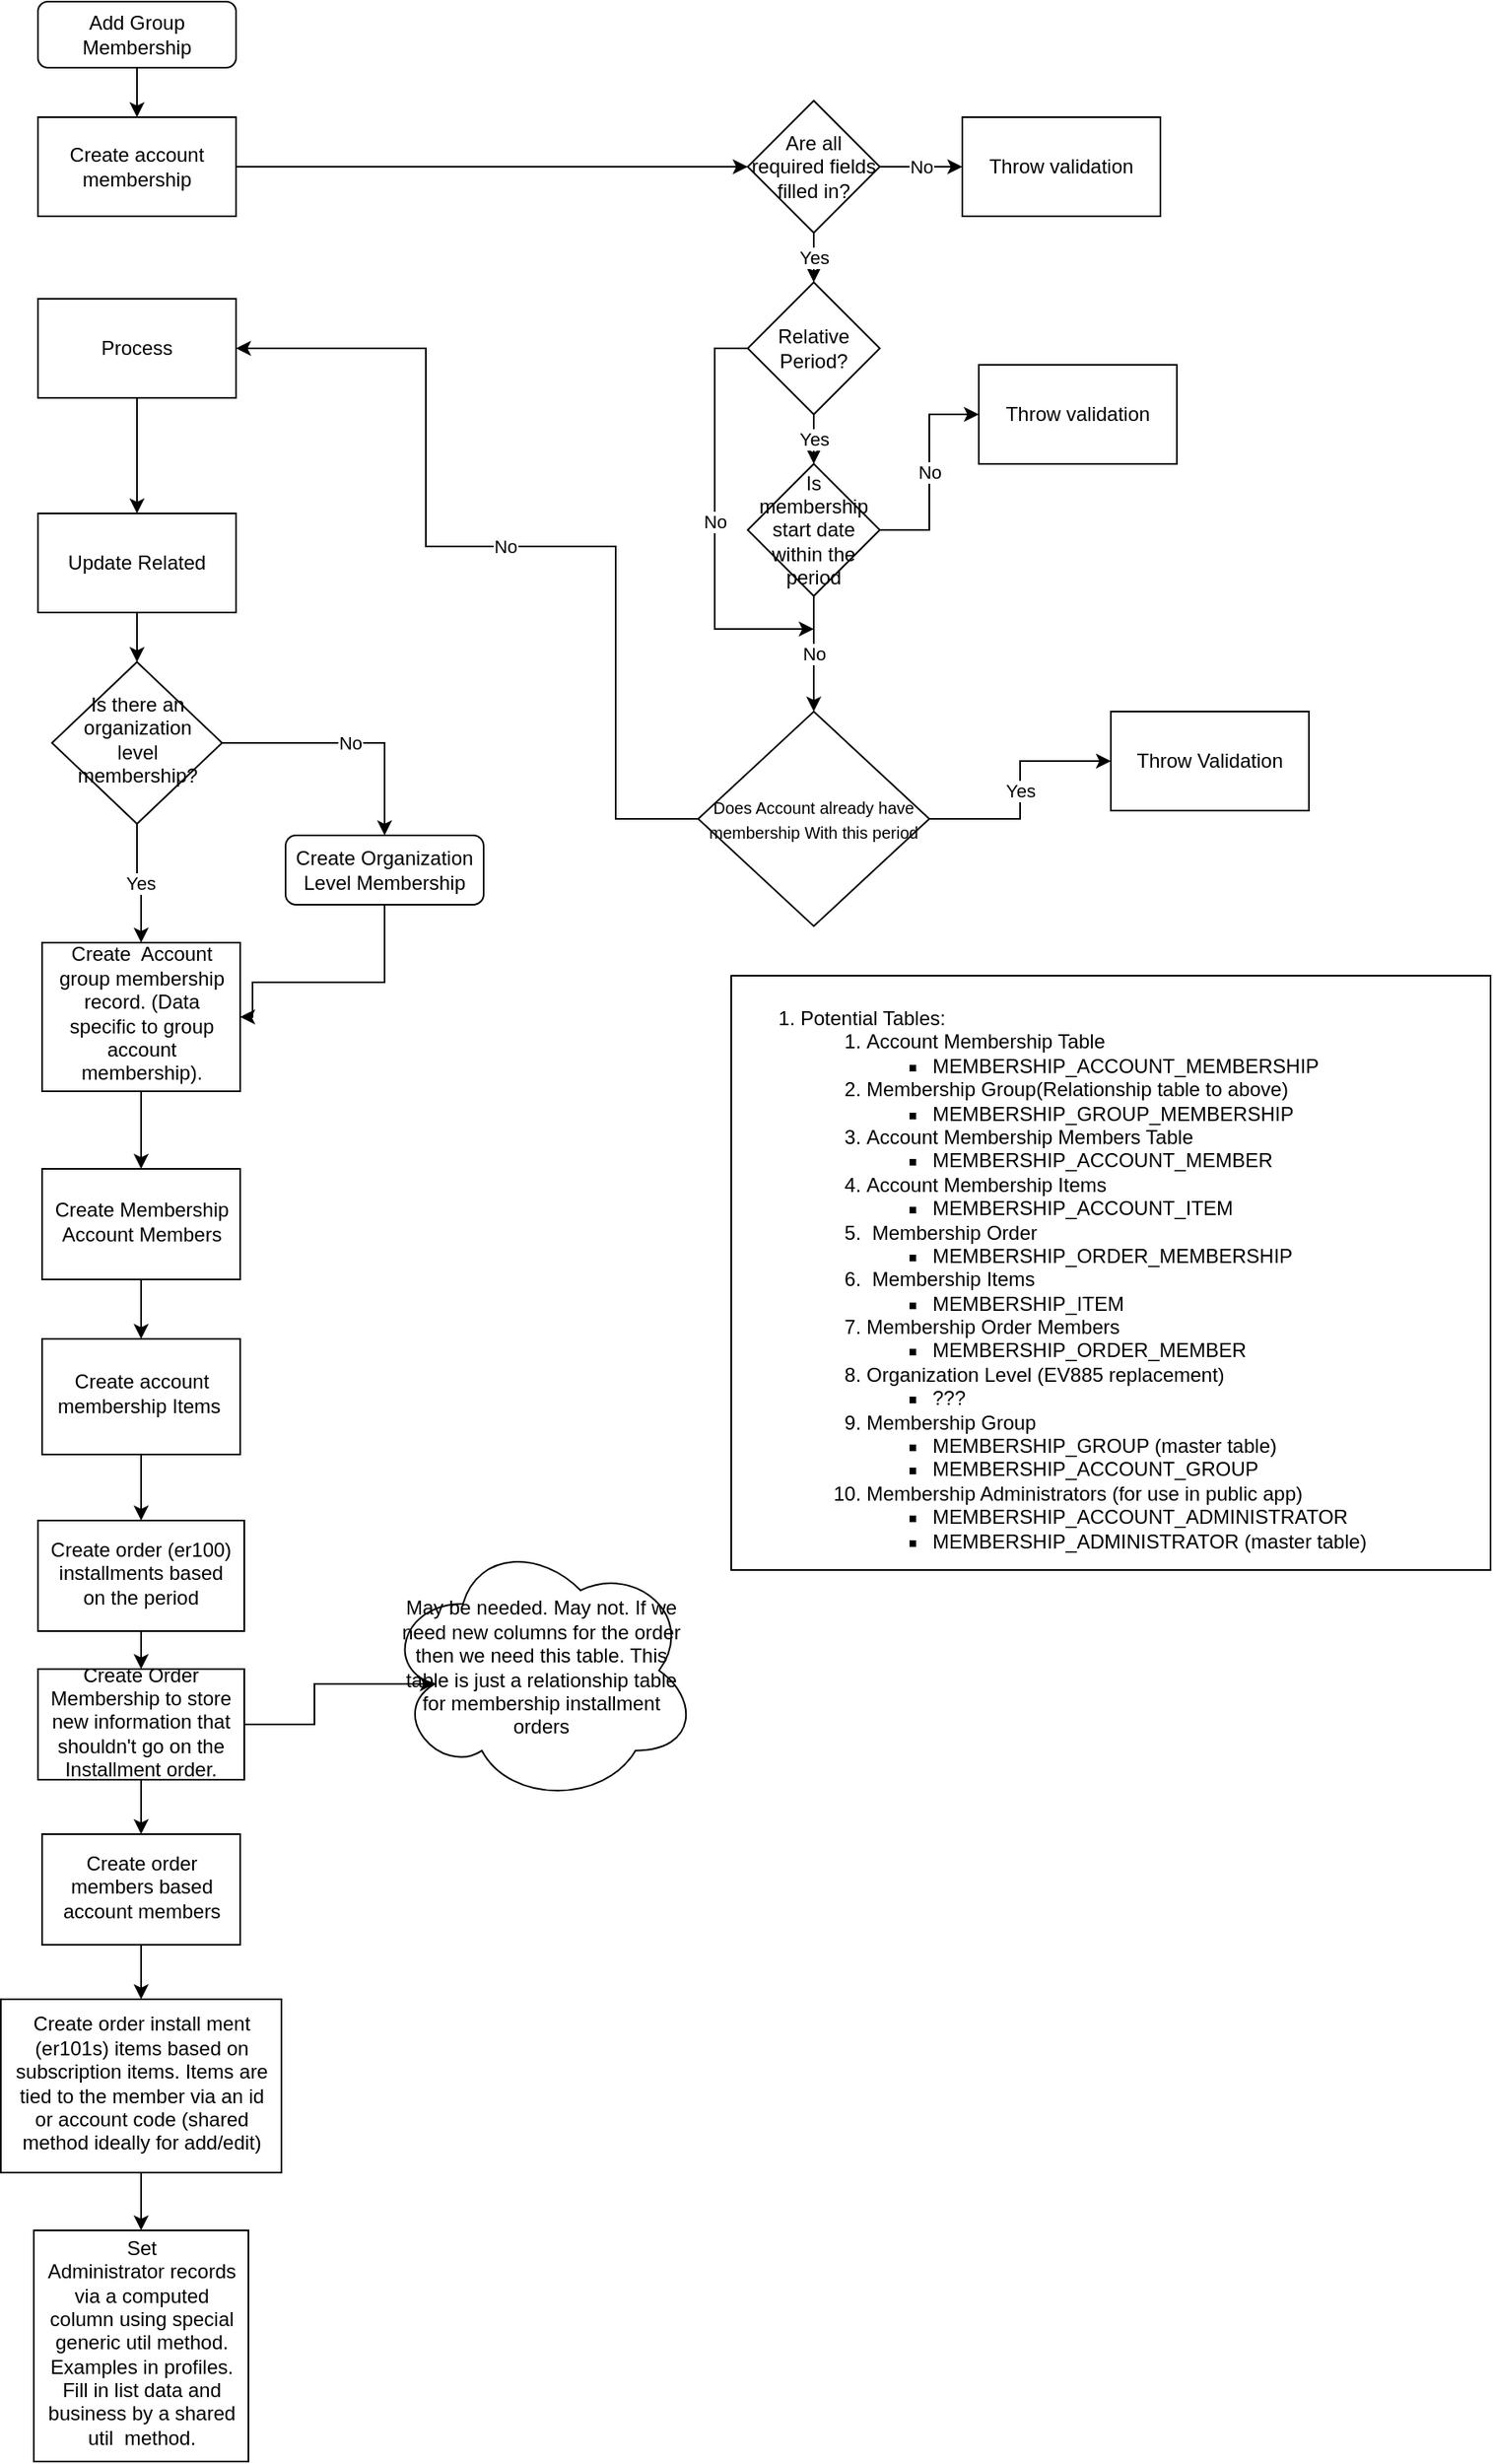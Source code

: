 <mxfile version="13.4.6" type="github">
  <diagram id="92FPEMcWyaeNn1LILrVb" name="Page-1">
    <mxGraphModel dx="1422" dy="762" grid="1" gridSize="10" guides="1" tooltips="1" connect="1" arrows="1" fold="1" page="1" pageScale="1" pageWidth="850" pageHeight="1100" math="0" shadow="0">
      <root>
        <mxCell id="0" />
        <mxCell id="1" parent="0" />
        <mxCell id="OdyiLV4z1GKjxeUZD-Sj-1" value="Add Group Membership" style="rounded=1;whiteSpace=wrap;html=1;fontSize=12;glass=0;strokeWidth=1;shadow=0;" parent="1" vertex="1">
          <mxGeometry x="160" y="80" width="120" height="40" as="geometry" />
        </mxCell>
        <mxCell id="OdyiLV4z1GKjxeUZD-Sj-2" value="" style="edgeStyle=orthogonalEdgeStyle;rounded=0;orthogonalLoop=1;jettySize=auto;html=1;entryX=1;entryY=0.5;entryDx=0;entryDy=0;exitX=0.5;exitY=1;exitDx=0;exitDy=0;" parent="1" source="OdyiLV4z1GKjxeUZD-Sj-3" target="OdyiLV4z1GKjxeUZD-Sj-17" edge="1">
          <mxGeometry relative="1" as="geometry">
            <mxPoint x="370" y="705.5" as="targetPoint" />
            <Array as="points">
              <mxPoint x="370" y="674" />
              <mxPoint x="290" y="674" />
            </Array>
            <mxPoint x="370" y="670" as="sourcePoint" />
          </mxGeometry>
        </mxCell>
        <mxCell id="OdyiLV4z1GKjxeUZD-Sj-3" value="Create Organization Level Membership" style="rounded=1;whiteSpace=wrap;html=1;fontSize=12;glass=0;strokeWidth=1;shadow=0;" parent="1" vertex="1">
          <mxGeometry x="310" y="585" width="120" height="42" as="geometry" />
        </mxCell>
        <mxCell id="OdyiLV4z1GKjxeUZD-Sj-4" value="" style="edgeStyle=orthogonalEdgeStyle;rounded=0;orthogonalLoop=1;jettySize=auto;html=1;entryX=0;entryY=0.5;entryDx=0;entryDy=0;" parent="1" source="OdyiLV4z1GKjxeUZD-Sj-14" target="OdyiLV4z1GKjxeUZD-Sj-7" edge="1">
          <mxGeometry relative="1" as="geometry">
            <mxPoint x="430" y="190" as="targetPoint" />
            <Array as="points">
              <mxPoint x="540" y="180" />
            </Array>
          </mxGeometry>
        </mxCell>
        <mxCell id="OdyiLV4z1GKjxeUZD-Sj-5" value="No" style="edgeStyle=orthogonalEdgeStyle;rounded=0;orthogonalLoop=1;jettySize=auto;html=1;" parent="1" source="OdyiLV4z1GKjxeUZD-Sj-7" target="OdyiLV4z1GKjxeUZD-Sj-8" edge="1">
          <mxGeometry relative="1" as="geometry" />
        </mxCell>
        <mxCell id="xtvHUWU6y_BfbgP3-4H2-9" value="Yes" style="edgeStyle=orthogonalEdgeStyle;rounded=0;orthogonalLoop=1;jettySize=auto;html=1;exitX=0.5;exitY=1;exitDx=0;exitDy=0;entryX=0.5;entryY=0;entryDx=0;entryDy=0;" edge="1" parent="1" source="OdyiLV4z1GKjxeUZD-Sj-7" target="xtvHUWU6y_BfbgP3-4H2-8">
          <mxGeometry relative="1" as="geometry" />
        </mxCell>
        <mxCell id="OdyiLV4z1GKjxeUZD-Sj-7" value="Are all required fields filled in?" style="rhombus;whiteSpace=wrap;html=1;rounded=0;" parent="1" vertex="1">
          <mxGeometry x="590" y="140" width="80" height="80" as="geometry" />
        </mxCell>
        <mxCell id="OdyiLV4z1GKjxeUZD-Sj-8" value="Throw validation" style="whiteSpace=wrap;html=1;rounded=0;" parent="1" vertex="1">
          <mxGeometry x="720" y="150" width="120" height="60" as="geometry" />
        </mxCell>
        <mxCell id="OdyiLV4z1GKjxeUZD-Sj-9" value="" style="edgeStyle=orthogonalEdgeStyle;rounded=0;orthogonalLoop=1;jettySize=auto;html=1;exitX=0.5;exitY=1;exitDx=0;exitDy=0;" parent="1" source="OdyiLV4z1GKjxeUZD-Sj-10" target="OdyiLV4z1GKjxeUZD-Sj-13" edge="1">
          <mxGeometry relative="1" as="geometry">
            <mxPoint x="220" y="540" as="sourcePoint" />
          </mxGeometry>
        </mxCell>
        <mxCell id="OdyiLV4z1GKjxeUZD-Sj-10" value="Update Related" style="whiteSpace=wrap;html=1;rounded=0;" parent="1" vertex="1">
          <mxGeometry x="160" y="390" width="120" height="60" as="geometry" />
        </mxCell>
        <mxCell id="OdyiLV4z1GKjxeUZD-Sj-11" value="No" style="edgeStyle=orthogonalEdgeStyle;rounded=0;orthogonalLoop=1;jettySize=auto;html=1;entryX=0.5;entryY=0;entryDx=0;entryDy=0;" parent="1" source="OdyiLV4z1GKjxeUZD-Sj-13" target="OdyiLV4z1GKjxeUZD-Sj-3" edge="1">
          <mxGeometry relative="1" as="geometry">
            <mxPoint x="380" y="529" as="targetPoint" />
          </mxGeometry>
        </mxCell>
        <mxCell id="OdyiLV4z1GKjxeUZD-Sj-12" value="Yes" style="edgeStyle=orthogonalEdgeStyle;rounded=0;orthogonalLoop=1;jettySize=auto;html=1;" parent="1" source="OdyiLV4z1GKjxeUZD-Sj-13" target="OdyiLV4z1GKjxeUZD-Sj-17" edge="1">
          <mxGeometry relative="1" as="geometry" />
        </mxCell>
        <mxCell id="OdyiLV4z1GKjxeUZD-Sj-13" value="Is there an organization level membership?" style="rhombus;whiteSpace=wrap;html=1;shadow=0;fontFamily=Helvetica;fontSize=12;align=center;strokeWidth=1;spacing=6;spacingTop=-4;" parent="1" vertex="1">
          <mxGeometry x="168.5" y="480" width="103" height="98" as="geometry" />
        </mxCell>
        <mxCell id="OdyiLV4z1GKjxeUZD-Sj-14" value="Create account membership" style="rounded=0;whiteSpace=wrap;html=1;" parent="1" vertex="1">
          <mxGeometry x="160" y="150" width="120" height="60" as="geometry" />
        </mxCell>
        <mxCell id="OdyiLV4z1GKjxeUZD-Sj-15" value="" style="edgeStyle=orthogonalEdgeStyle;rounded=0;orthogonalLoop=1;jettySize=auto;html=1;" parent="1" source="OdyiLV4z1GKjxeUZD-Sj-1" target="OdyiLV4z1GKjxeUZD-Sj-14" edge="1">
          <mxGeometry relative="1" as="geometry">
            <mxPoint x="220" y="120" as="sourcePoint" />
            <mxPoint x="220" y="200" as="targetPoint" />
          </mxGeometry>
        </mxCell>
        <mxCell id="OdyiLV4z1GKjxeUZD-Sj-47" value="" style="edgeStyle=orthogonalEdgeStyle;rounded=0;orthogonalLoop=1;jettySize=auto;html=1;" parent="1" source="OdyiLV4z1GKjxeUZD-Sj-17" target="OdyiLV4z1GKjxeUZD-Sj-46" edge="1">
          <mxGeometry relative="1" as="geometry" />
        </mxCell>
        <mxCell id="OdyiLV4z1GKjxeUZD-Sj-17" value="Create&amp;nbsp; Account group membership record. (Data specific to group account membership)." style="whiteSpace=wrap;html=1;shadow=0;strokeWidth=1;spacing=6;spacingTop=-4;" parent="1" vertex="1">
          <mxGeometry x="162.5" y="650" width="120" height="90" as="geometry" />
        </mxCell>
        <mxCell id="OdyiLV4z1GKjxeUZD-Sj-18" value="" style="edgeStyle=orthogonalEdgeStyle;rounded=0;orthogonalLoop=1;jettySize=auto;html=1;" parent="1" source="OdyiLV4z1GKjxeUZD-Sj-19" target="OdyiLV4z1GKjxeUZD-Sj-22" edge="1">
          <mxGeometry relative="1" as="geometry" />
        </mxCell>
        <mxCell id="OdyiLV4z1GKjxeUZD-Sj-19" value="Create account membership Items&amp;nbsp;" style="whiteSpace=wrap;html=1;shadow=0;strokeWidth=1;spacing=6;spacingTop=-4;" parent="1" vertex="1">
          <mxGeometry x="162.5" y="890" width="120" height="70" as="geometry" />
        </mxCell>
        <mxCell id="OdyiLV4z1GKjxeUZD-Sj-20" value="" style="edgeStyle=orthogonalEdgeStyle;rounded=0;orthogonalLoop=1;jettySize=auto;html=1;" parent="1" source="OdyiLV4z1GKjxeUZD-Sj-25" target="OdyiLV4z1GKjxeUZD-Sj-24" edge="1">
          <mxGeometry relative="1" as="geometry" />
        </mxCell>
        <mxCell id="OdyiLV4z1GKjxeUZD-Sj-21" value="" style="edgeStyle=orthogonalEdgeStyle;rounded=0;orthogonalLoop=1;jettySize=auto;html=1;" parent="1" source="OdyiLV4z1GKjxeUZD-Sj-22" target="OdyiLV4z1GKjxeUZD-Sj-39" edge="1">
          <mxGeometry relative="1" as="geometry" />
        </mxCell>
        <mxCell id="OdyiLV4z1GKjxeUZD-Sj-22" value="Create order (er100) installments based on the period" style="whiteSpace=wrap;html=1;shadow=0;strokeWidth=1;spacing=6;spacingTop=-4;" parent="1" vertex="1">
          <mxGeometry x="160" y="1000" width="125" height="67" as="geometry" />
        </mxCell>
        <mxCell id="OdyiLV4z1GKjxeUZD-Sj-23" value="" style="edgeStyle=orthogonalEdgeStyle;rounded=0;orthogonalLoop=1;jettySize=auto;html=1;" parent="1" source="OdyiLV4z1GKjxeUZD-Sj-24" target="OdyiLV4z1GKjxeUZD-Sj-33" edge="1">
          <mxGeometry relative="1" as="geometry" />
        </mxCell>
        <mxCell id="OdyiLV4z1GKjxeUZD-Sj-24" value="Create order install ment (er101s) items based on subscription items. Items are tied to the member via an id or account code (shared method ideally for add/edit)" style="whiteSpace=wrap;html=1;shadow=0;strokeWidth=1;spacing=6;spacingTop=-4;" parent="1" vertex="1">
          <mxGeometry x="137.5" y="1290" width="170" height="105" as="geometry" />
        </mxCell>
        <mxCell id="OdyiLV4z1GKjxeUZD-Sj-25" value="Create order members based account members" style="whiteSpace=wrap;html=1;shadow=0;strokeWidth=1;spacing=6;spacingTop=-4;" parent="1" vertex="1">
          <mxGeometry x="162.5" y="1190" width="120" height="67" as="geometry" />
        </mxCell>
        <mxCell id="OdyiLV4z1GKjxeUZD-Sj-27" value="No" style="edgeStyle=orthogonalEdgeStyle;rounded=0;orthogonalLoop=1;jettySize=auto;html=1;entryX=1;entryY=0.5;entryDx=0;entryDy=0;exitX=0;exitY=0.5;exitDx=0;exitDy=0;" parent="1" source="OdyiLV4z1GKjxeUZD-Sj-35" target="OdyiLV4z1GKjxeUZD-Sj-32" edge="1">
          <mxGeometry relative="1" as="geometry">
            <mxPoint x="470" y="510" as="targetPoint" />
            <mxPoint x="530" y="540" as="sourcePoint" />
            <Array as="points">
              <mxPoint x="510" y="410" />
              <mxPoint x="395" y="410" />
              <mxPoint x="395" y="290" />
            </Array>
          </mxGeometry>
        </mxCell>
        <mxCell id="OdyiLV4z1GKjxeUZD-Sj-31" value="" style="edgeStyle=orthogonalEdgeStyle;rounded=0;orthogonalLoop=1;jettySize=auto;html=1;entryX=0.5;entryY=0;entryDx=0;entryDy=0;" parent="1" source="OdyiLV4z1GKjxeUZD-Sj-32" target="OdyiLV4z1GKjxeUZD-Sj-10" edge="1">
          <mxGeometry relative="1" as="geometry">
            <mxPoint x="220" y="580" as="targetPoint" />
          </mxGeometry>
        </mxCell>
        <mxCell id="OdyiLV4z1GKjxeUZD-Sj-32" value="Process" style="whiteSpace=wrap;html=1;rounded=0;" parent="1" vertex="1">
          <mxGeometry x="160" y="260" width="120" height="60" as="geometry" />
        </mxCell>
        <mxCell id="OdyiLV4z1GKjxeUZD-Sj-33" value="Set&lt;br&gt;Administrator records via a computed column using special generic util method. Examples in profiles. Fill in list data and business by a shared util&amp;nbsp; method." style="whiteSpace=wrap;html=1;shadow=0;strokeWidth=1;spacing=6;spacingTop=-4;" parent="1" vertex="1">
          <mxGeometry x="157.5" y="1430" width="130" height="140" as="geometry" />
        </mxCell>
        <mxCell id="OdyiLV4z1GKjxeUZD-Sj-34" value="Yes" style="edgeStyle=orthogonalEdgeStyle;rounded=0;orthogonalLoop=1;jettySize=auto;html=1;" parent="1" source="OdyiLV4z1GKjxeUZD-Sj-35" target="OdyiLV4z1GKjxeUZD-Sj-36" edge="1">
          <mxGeometry relative="1" as="geometry" />
        </mxCell>
        <mxCell id="OdyiLV4z1GKjxeUZD-Sj-35" value="&lt;font style=&quot;font-size: 10px&quot;&gt;Does Account already have membership With this period&lt;/font&gt;" style="rhombus;whiteSpace=wrap;html=1;rounded=0;" parent="1" vertex="1">
          <mxGeometry x="560" y="510" width="140" height="130" as="geometry" />
        </mxCell>
        <mxCell id="OdyiLV4z1GKjxeUZD-Sj-36" value="Throw Validation" style="whiteSpace=wrap;html=1;rounded=0;" parent="1" vertex="1">
          <mxGeometry x="810" y="510" width="120" height="60" as="geometry" />
        </mxCell>
        <mxCell id="OdyiLV4z1GKjxeUZD-Sj-37" value="" style="edgeStyle=orthogonalEdgeStyle;rounded=0;orthogonalLoop=1;jettySize=auto;html=1;entryX=0.5;entryY=0;entryDx=0;entryDy=0;" parent="1" source="OdyiLV4z1GKjxeUZD-Sj-39" target="OdyiLV4z1GKjxeUZD-Sj-25" edge="1">
          <mxGeometry relative="1" as="geometry">
            <mxPoint x="215" y="1237" as="targetPoint" />
          </mxGeometry>
        </mxCell>
        <mxCell id="OdyiLV4z1GKjxeUZD-Sj-38" value="" style="edgeStyle=orthogonalEdgeStyle;rounded=0;orthogonalLoop=1;jettySize=auto;html=1;entryX=0.16;entryY=0.55;entryDx=0;entryDy=0;entryPerimeter=0;" parent="1" source="OdyiLV4z1GKjxeUZD-Sj-39" target="OdyiLV4z1GKjxeUZD-Sj-40" edge="1">
          <mxGeometry relative="1" as="geometry">
            <mxPoint x="355.0" y="1123.5" as="targetPoint" />
          </mxGeometry>
        </mxCell>
        <mxCell id="OdyiLV4z1GKjxeUZD-Sj-39" value="Create Order Membership to store new information that shouldn&#39;t go on the Installment order." style="whiteSpace=wrap;html=1;shadow=0;strokeWidth=1;spacing=6;spacingTop=-4;" parent="1" vertex="1">
          <mxGeometry x="160" y="1090" width="125" height="67" as="geometry" />
        </mxCell>
        <mxCell id="OdyiLV4z1GKjxeUZD-Sj-40" value="May be needed. May not. If we need new columns for the order then we need this table. This table is just a relationship table for membership installment orders" style="ellipse;shape=cloud;whiteSpace=wrap;html=1;shadow=0;strokeWidth=1;spacing=6;spacingTop=-4;" parent="1" vertex="1">
          <mxGeometry x="370" y="1010.0" width="190" height="161.75" as="geometry" />
        </mxCell>
        <mxCell id="OdyiLV4z1GKjxeUZD-Sj-48" style="edgeStyle=orthogonalEdgeStyle;rounded=0;orthogonalLoop=1;jettySize=auto;html=1;entryX=0.5;entryY=0;entryDx=0;entryDy=0;" parent="1" source="OdyiLV4z1GKjxeUZD-Sj-46" target="OdyiLV4z1GKjxeUZD-Sj-19" edge="1">
          <mxGeometry relative="1" as="geometry" />
        </mxCell>
        <mxCell id="OdyiLV4z1GKjxeUZD-Sj-46" value="Create Membership Account Members" style="whiteSpace=wrap;html=1;shadow=0;strokeWidth=1;spacing=6;spacingTop=-4;" parent="1" vertex="1">
          <mxGeometry x="162.5" y="787" width="120" height="67" as="geometry" />
        </mxCell>
        <mxCell id="xtvHUWU6y_BfbgP3-4H2-1" value="&lt;ol&gt;&lt;li&gt;Potential Tables:&lt;br&gt;&lt;ol&gt;&lt;li&gt;Account Membership Table&lt;br&gt;&lt;/li&gt;&lt;ul&gt;&lt;li&gt;MEMBERSHIP_ACCOUNT_MEMBERSHIP&lt;/li&gt;&lt;/ul&gt;&lt;li&gt;Membership Group(Relationship table to above)&lt;/li&gt;&lt;ul&gt;&lt;li&gt;MEMBERSHIP_GROUP_MEMBERSHIP&lt;/li&gt;&lt;/ul&gt;&lt;li&gt;Account Membership Members Table&lt;/li&gt;&lt;ul&gt;&lt;li&gt;MEMBERSHIP_ACCOUNT_MEMBER&lt;/li&gt;&lt;/ul&gt;&lt;li&gt;Account Membership Items&lt;/li&gt;&lt;ul&gt;&lt;li&gt;MEMBERSHIP_ACCOUNT_ITEM&lt;/li&gt;&lt;/ul&gt;&lt;li&gt;&amp;nbsp;Membership Order&lt;/li&gt;&lt;ul&gt;&lt;li&gt;MEMBERSHIP_ORDER_MEMBERSHIP&lt;/li&gt;&lt;/ul&gt;&lt;li&gt;&amp;nbsp;Membership Items&lt;/li&gt;&lt;ul&gt;&lt;li&gt;MEMBERSHIP_ITEM&lt;/li&gt;&lt;/ul&gt;&lt;li&gt;Membership Order Members&lt;/li&gt;&lt;ul&gt;&lt;li&gt;MEMBERSHIP_ORDER_MEMBER&lt;/li&gt;&lt;/ul&gt;&lt;li&gt;Organization Level (EV885 replacement)&lt;/li&gt;&lt;ul&gt;&lt;li&gt;???&lt;/li&gt;&lt;/ul&gt;&lt;li&gt;Membership Group&lt;/li&gt;&lt;ul&gt;&lt;li&gt;MEMBERSHIP_GROUP (master table)&lt;/li&gt;&lt;li&gt;MEMBERSHIP_ACCOUNT_GROUP&lt;/li&gt;&lt;/ul&gt;&lt;li&gt;Membership Administrators (for use in public app)&lt;/li&gt;&lt;ul&gt;&lt;li&gt;MEMBERSHIP_ACCOUNT_ADMINISTRATOR&lt;/li&gt;&lt;li&gt;MEMBERSHIP_ADMINISTRATOR (master table)&lt;/li&gt;&lt;/ul&gt;&lt;/ol&gt;&lt;/li&gt;&lt;/ol&gt;" style="rounded=0;whiteSpace=wrap;html=1;align=left;horizontal=1;verticalAlign=top;" vertex="1" parent="1">
          <mxGeometry x="580" y="670" width="460" height="360" as="geometry" />
        </mxCell>
        <mxCell id="xtvHUWU6y_BfbgP3-4H2-2" value="No" style="edgeStyle=orthogonalEdgeStyle;rounded=0;orthogonalLoop=1;jettySize=auto;html=1;" edge="1" parent="1" source="xtvHUWU6y_BfbgP3-4H2-4" target="xtvHUWU6y_BfbgP3-4H2-5">
          <mxGeometry relative="1" as="geometry" />
        </mxCell>
        <mxCell id="xtvHUWU6y_BfbgP3-4H2-3" value="No" style="edgeStyle=orthogonalEdgeStyle;rounded=0;orthogonalLoop=1;jettySize=auto;html=1;exitX=0.5;exitY=1;exitDx=0;exitDy=0;entryX=0.5;entryY=0;entryDx=0;entryDy=0;" edge="1" parent="1" source="xtvHUWU6y_BfbgP3-4H2-4" target="OdyiLV4z1GKjxeUZD-Sj-35">
          <mxGeometry relative="1" as="geometry">
            <mxPoint x="580" y="510" as="targetPoint" />
          </mxGeometry>
        </mxCell>
        <mxCell id="xtvHUWU6y_BfbgP3-4H2-4" value="Is membership start date within the period" style="rhombus;whiteSpace=wrap;html=1;rounded=0;" vertex="1" parent="1">
          <mxGeometry x="590" y="360" width="80" height="80" as="geometry" />
        </mxCell>
        <mxCell id="xtvHUWU6y_BfbgP3-4H2-5" value="&lt;span&gt;Throw validation&lt;/span&gt;" style="whiteSpace=wrap;html=1;rounded=0;" vertex="1" parent="1">
          <mxGeometry x="730" y="300" width="120" height="60" as="geometry" />
        </mxCell>
        <mxCell id="xtvHUWU6y_BfbgP3-4H2-6" value="Yes" style="edgeStyle=orthogonalEdgeStyle;rounded=0;orthogonalLoop=1;jettySize=auto;html=1;exitX=0.5;exitY=1;exitDx=0;exitDy=0;entryX=0.5;entryY=0;entryDx=0;entryDy=0;" edge="1" parent="1" source="xtvHUWU6y_BfbgP3-4H2-8" target="xtvHUWU6y_BfbgP3-4H2-4">
          <mxGeometry relative="1" as="geometry" />
        </mxCell>
        <mxCell id="xtvHUWU6y_BfbgP3-4H2-7" value="No" style="edgeStyle=orthogonalEdgeStyle;rounded=0;orthogonalLoop=1;jettySize=auto;html=1;exitX=0;exitY=0.5;exitDx=0;exitDy=0;" edge="1" parent="1" source="xtvHUWU6y_BfbgP3-4H2-8">
          <mxGeometry relative="1" as="geometry">
            <mxPoint x="630" y="460" as="targetPoint" />
            <Array as="points">
              <mxPoint x="570" y="290" />
              <mxPoint x="570" y="460" />
            </Array>
          </mxGeometry>
        </mxCell>
        <mxCell id="xtvHUWU6y_BfbgP3-4H2-8" value="Relative Period?" style="rhombus;whiteSpace=wrap;html=1;rounded=0;" vertex="1" parent="1">
          <mxGeometry x="590" y="250" width="80" height="80" as="geometry" />
        </mxCell>
      </root>
    </mxGraphModel>
  </diagram>
</mxfile>
